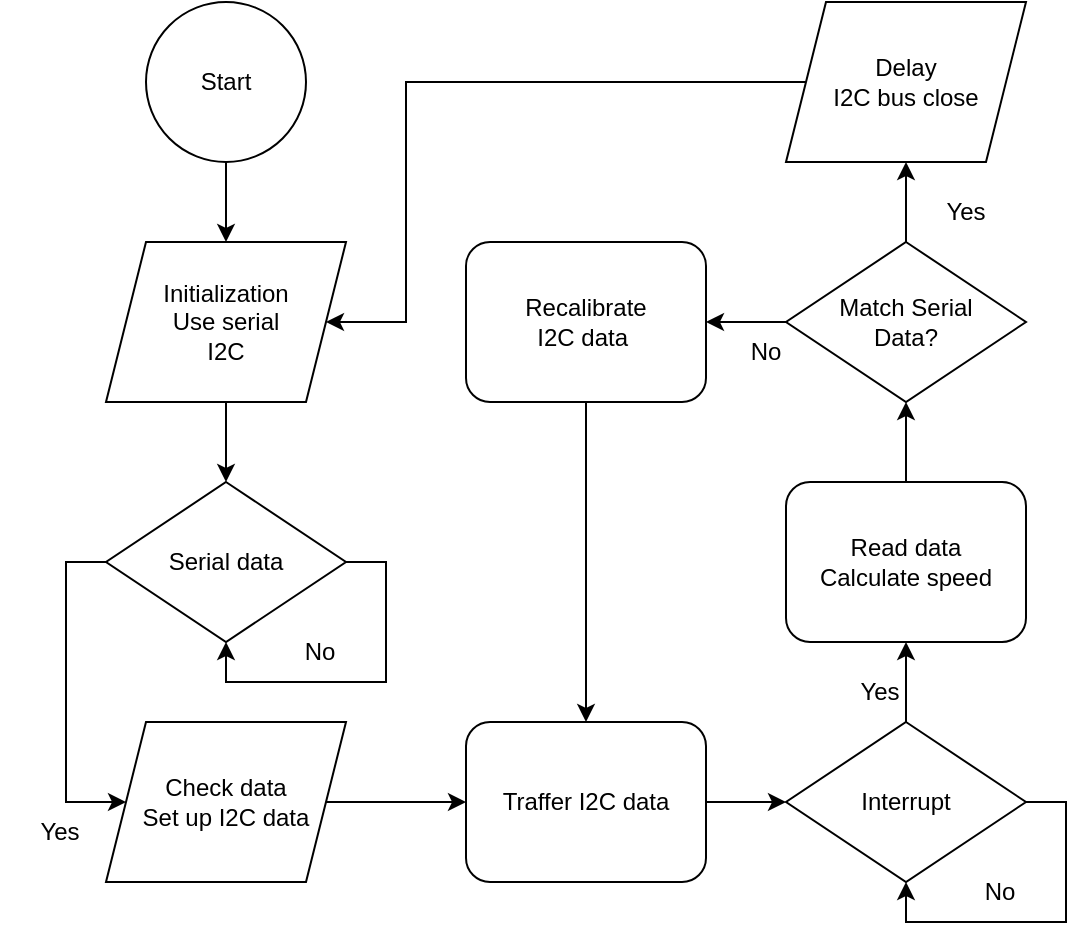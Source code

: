 <mxfile version="25.0.3">
  <diagram id="C5RBs43oDa-KdzZeNtuy" name="Page-1">
    <mxGraphModel dx="880" dy="434" grid="1" gridSize="10" guides="1" tooltips="1" connect="1" arrows="1" fold="1" page="1" pageScale="1" pageWidth="827" pageHeight="1169" math="0" shadow="0">
      <root>
        <mxCell id="WIyWlLk6GJQsqaUBKTNV-0" />
        <mxCell id="WIyWlLk6GJQsqaUBKTNV-1" parent="WIyWlLk6GJQsqaUBKTNV-0" />
        <mxCell id="FH6qivDyfMdN8UB7JAMf-0" value="Start" style="ellipse;whiteSpace=wrap;html=1;" parent="WIyWlLk6GJQsqaUBKTNV-1" vertex="1">
          <mxGeometry x="213" y="160" width="80" height="80" as="geometry" />
        </mxCell>
        <mxCell id="FH6qivDyfMdN8UB7JAMf-11" style="edgeStyle=orthogonalEdgeStyle;rounded=0;orthogonalLoop=1;jettySize=auto;html=1;exitX=0.5;exitY=1;exitDx=0;exitDy=0;entryX=0.5;entryY=0;entryDx=0;entryDy=0;" parent="WIyWlLk6GJQsqaUBKTNV-1" source="FH6qivDyfMdN8UB7JAMf-1" target="FH6qivDyfMdN8UB7JAMf-2" edge="1">
          <mxGeometry relative="1" as="geometry" />
        </mxCell>
        <mxCell id="FH6qivDyfMdN8UB7JAMf-1" value="Initialization&lt;div&gt;Use serial&lt;/div&gt;&lt;div&gt;I2C&lt;/div&gt;" style="shape=parallelogram;perimeter=parallelogramPerimeter;whiteSpace=wrap;html=1;fixedSize=1;" parent="WIyWlLk6GJQsqaUBKTNV-1" vertex="1">
          <mxGeometry x="193" y="280" width="120" height="80" as="geometry" />
        </mxCell>
        <mxCell id="FH6qivDyfMdN8UB7JAMf-12" style="edgeStyle=orthogonalEdgeStyle;rounded=0;orthogonalLoop=1;jettySize=auto;html=1;exitX=0;exitY=0.5;exitDx=0;exitDy=0;entryX=0;entryY=0.5;entryDx=0;entryDy=0;" parent="WIyWlLk6GJQsqaUBKTNV-1" source="FH6qivDyfMdN8UB7JAMf-2" target="FH6qivDyfMdN8UB7JAMf-3" edge="1">
          <mxGeometry relative="1" as="geometry">
            <mxPoint x="173" y="560" as="targetPoint" />
            <Array as="points">
              <mxPoint x="173" y="440" />
              <mxPoint x="173" y="560" />
            </Array>
          </mxGeometry>
        </mxCell>
        <mxCell id="FH6qivDyfMdN8UB7JAMf-16" style="edgeStyle=orthogonalEdgeStyle;rounded=0;orthogonalLoop=1;jettySize=auto;html=1;exitX=1;exitY=0.5;exitDx=0;exitDy=0;" parent="WIyWlLk6GJQsqaUBKTNV-1" source="FH6qivDyfMdN8UB7JAMf-2" target="FH6qivDyfMdN8UB7JAMf-2" edge="1">
          <mxGeometry relative="1" as="geometry">
            <mxPoint x="333" y="480" as="targetPoint" />
          </mxGeometry>
        </mxCell>
        <mxCell id="FH6qivDyfMdN8UB7JAMf-2" value="Serial data" style="rhombus;whiteSpace=wrap;html=1;" parent="WIyWlLk6GJQsqaUBKTNV-1" vertex="1">
          <mxGeometry x="193" y="400" width="120" height="80" as="geometry" />
        </mxCell>
        <mxCell id="FH6qivDyfMdN8UB7JAMf-13" style="edgeStyle=orthogonalEdgeStyle;rounded=0;orthogonalLoop=1;jettySize=auto;html=1;exitX=1;exitY=0.5;exitDx=0;exitDy=0;entryX=0;entryY=0.5;entryDx=0;entryDy=0;" parent="WIyWlLk6GJQsqaUBKTNV-1" source="FH6qivDyfMdN8UB7JAMf-3" target="FH6qivDyfMdN8UB7JAMf-4" edge="1">
          <mxGeometry relative="1" as="geometry" />
        </mxCell>
        <mxCell id="FH6qivDyfMdN8UB7JAMf-3" value="Check data&lt;div&gt;Set up I2C data&lt;/div&gt;" style="shape=parallelogram;perimeter=parallelogramPerimeter;whiteSpace=wrap;html=1;fixedSize=1;" parent="WIyWlLk6GJQsqaUBKTNV-1" vertex="1">
          <mxGeometry x="193" y="520" width="120" height="80" as="geometry" />
        </mxCell>
        <mxCell id="FH6qivDyfMdN8UB7JAMf-14" style="edgeStyle=orthogonalEdgeStyle;rounded=0;orthogonalLoop=1;jettySize=auto;html=1;exitX=1;exitY=0.5;exitDx=0;exitDy=0;entryX=0;entryY=0.5;entryDx=0;entryDy=0;" parent="WIyWlLk6GJQsqaUBKTNV-1" source="FH6qivDyfMdN8UB7JAMf-4" target="FH6qivDyfMdN8UB7JAMf-5" edge="1">
          <mxGeometry relative="1" as="geometry" />
        </mxCell>
        <mxCell id="FH6qivDyfMdN8UB7JAMf-4" value="Traffer I2C data" style="rounded=1;whiteSpace=wrap;html=1;" parent="WIyWlLk6GJQsqaUBKTNV-1" vertex="1">
          <mxGeometry x="373" y="520" width="120" height="80" as="geometry" />
        </mxCell>
        <mxCell id="FH6qivDyfMdN8UB7JAMf-19" style="edgeStyle=orthogonalEdgeStyle;rounded=0;orthogonalLoop=1;jettySize=auto;html=1;exitX=0.5;exitY=0;exitDx=0;exitDy=0;entryX=0.5;entryY=1;entryDx=0;entryDy=0;" parent="WIyWlLk6GJQsqaUBKTNV-1" source="FH6qivDyfMdN8UB7JAMf-5" target="FH6qivDyfMdN8UB7JAMf-6" edge="1">
          <mxGeometry relative="1" as="geometry" />
        </mxCell>
        <mxCell id="FH6qivDyfMdN8UB7JAMf-5" value="Interrupt" style="rhombus;whiteSpace=wrap;html=1;" parent="WIyWlLk6GJQsqaUBKTNV-1" vertex="1">
          <mxGeometry x="533" y="520" width="120" height="80" as="geometry" />
        </mxCell>
        <mxCell id="FH6qivDyfMdN8UB7JAMf-18" style="edgeStyle=orthogonalEdgeStyle;rounded=0;orthogonalLoop=1;jettySize=auto;html=1;exitX=0.5;exitY=0;exitDx=0;exitDy=0;entryX=0.5;entryY=1;entryDx=0;entryDy=0;" parent="WIyWlLk6GJQsqaUBKTNV-1" source="FH6qivDyfMdN8UB7JAMf-6" target="FH6qivDyfMdN8UB7JAMf-8" edge="1">
          <mxGeometry relative="1" as="geometry" />
        </mxCell>
        <mxCell id="FH6qivDyfMdN8UB7JAMf-6" value="Read data&lt;div&gt;Calculate speed&lt;/div&gt;" style="rounded=1;whiteSpace=wrap;html=1;" parent="WIyWlLk6GJQsqaUBKTNV-1" vertex="1">
          <mxGeometry x="533" y="400" width="120" height="80" as="geometry" />
        </mxCell>
        <mxCell id="FH6qivDyfMdN8UB7JAMf-17" style="edgeStyle=orthogonalEdgeStyle;rounded=0;orthogonalLoop=1;jettySize=auto;html=1;exitX=0;exitY=0.5;exitDx=0;exitDy=0;" parent="WIyWlLk6GJQsqaUBKTNV-1" source="FH6qivDyfMdN8UB7JAMf-8" target="FH6qivDyfMdN8UB7JAMf-9" edge="1">
          <mxGeometry relative="1" as="geometry" />
        </mxCell>
        <mxCell id="FH6qivDyfMdN8UB7JAMf-21" style="edgeStyle=orthogonalEdgeStyle;rounded=0;orthogonalLoop=1;jettySize=auto;html=1;exitX=0.5;exitY=0;exitDx=0;exitDy=0;entryX=0.5;entryY=1;entryDx=0;entryDy=0;" parent="WIyWlLk6GJQsqaUBKTNV-1" source="FH6qivDyfMdN8UB7JAMf-8" target="FH6qivDyfMdN8UB7JAMf-20" edge="1">
          <mxGeometry relative="1" as="geometry" />
        </mxCell>
        <mxCell id="FH6qivDyfMdN8UB7JAMf-8" value="Match Serial&lt;div&gt;Data?&lt;/div&gt;" style="rhombus;whiteSpace=wrap;html=1;" parent="WIyWlLk6GJQsqaUBKTNV-1" vertex="1">
          <mxGeometry x="533" y="280" width="120" height="80" as="geometry" />
        </mxCell>
        <mxCell id="FH6qivDyfMdN8UB7JAMf-9" value="Recalibrate&lt;div&gt;I2C data&amp;nbsp;&lt;/div&gt;" style="rounded=1;whiteSpace=wrap;html=1;" parent="WIyWlLk6GJQsqaUBKTNV-1" vertex="1">
          <mxGeometry x="373" y="280" width="120" height="80" as="geometry" />
        </mxCell>
        <mxCell id="FH6qivDyfMdN8UB7JAMf-10" value="" style="endArrow=classic;html=1;rounded=0;exitX=0.5;exitY=1;exitDx=0;exitDy=0;entryX=0.5;entryY=0;entryDx=0;entryDy=0;" parent="WIyWlLk6GJQsqaUBKTNV-1" source="FH6qivDyfMdN8UB7JAMf-0" target="FH6qivDyfMdN8UB7JAMf-1" edge="1">
          <mxGeometry width="50" height="50" relative="1" as="geometry">
            <mxPoint x="373" y="420" as="sourcePoint" />
            <mxPoint x="423" y="370" as="targetPoint" />
          </mxGeometry>
        </mxCell>
        <mxCell id="FH6qivDyfMdN8UB7JAMf-22" style="edgeStyle=orthogonalEdgeStyle;rounded=0;orthogonalLoop=1;jettySize=auto;html=1;exitX=0;exitY=0.5;exitDx=0;exitDy=0;entryX=1;entryY=0.5;entryDx=0;entryDy=0;" parent="WIyWlLk6GJQsqaUBKTNV-1" source="FH6qivDyfMdN8UB7JAMf-20" target="FH6qivDyfMdN8UB7JAMf-1" edge="1">
          <mxGeometry relative="1" as="geometry">
            <mxPoint x="333" y="330" as="targetPoint" />
            <Array as="points">
              <mxPoint x="343" y="200" />
              <mxPoint x="343" y="320" />
            </Array>
          </mxGeometry>
        </mxCell>
        <mxCell id="FH6qivDyfMdN8UB7JAMf-20" value="Delay&lt;div&gt;I2C bus close&lt;/div&gt;" style="shape=parallelogram;perimeter=parallelogramPerimeter;whiteSpace=wrap;html=1;fixedSize=1;" parent="WIyWlLk6GJQsqaUBKTNV-1" vertex="1">
          <mxGeometry x="533" y="160" width="120" height="80" as="geometry" />
        </mxCell>
        <mxCell id="FH6qivDyfMdN8UB7JAMf-23" value="" style="endArrow=classic;html=1;rounded=0;entryX=0.5;entryY=0;entryDx=0;entryDy=0;exitX=0.5;exitY=1;exitDx=0;exitDy=0;" parent="WIyWlLk6GJQsqaUBKTNV-1" source="FH6qivDyfMdN8UB7JAMf-9" target="FH6qivDyfMdN8UB7JAMf-4" edge="1">
          <mxGeometry width="50" height="50" relative="1" as="geometry">
            <mxPoint x="423" y="430" as="sourcePoint" />
            <mxPoint x="473" y="360" as="targetPoint" />
          </mxGeometry>
        </mxCell>
        <mxCell id="MzS--jvQfeMBCeaEQOcG-0" value="No" style="text;html=1;align=center;verticalAlign=middle;whiteSpace=wrap;rounded=0;" vertex="1" parent="WIyWlLk6GJQsqaUBKTNV-1">
          <mxGeometry x="270" y="470" width="60" height="30" as="geometry" />
        </mxCell>
        <mxCell id="MzS--jvQfeMBCeaEQOcG-1" style="edgeStyle=orthogonalEdgeStyle;rounded=0;orthogonalLoop=1;jettySize=auto;html=1;exitX=1;exitY=0.5;exitDx=0;exitDy=0;entryX=0.5;entryY=1;entryDx=0;entryDy=0;" edge="1" parent="WIyWlLk6GJQsqaUBKTNV-1" source="FH6qivDyfMdN8UB7JAMf-5" target="FH6qivDyfMdN8UB7JAMf-5">
          <mxGeometry relative="1" as="geometry" />
        </mxCell>
        <mxCell id="MzS--jvQfeMBCeaEQOcG-2" value="No" style="text;html=1;align=center;verticalAlign=middle;whiteSpace=wrap;rounded=0;" vertex="1" parent="WIyWlLk6GJQsqaUBKTNV-1">
          <mxGeometry x="610" y="590" width="60" height="30" as="geometry" />
        </mxCell>
        <mxCell id="MzS--jvQfeMBCeaEQOcG-3" value="Yes" style="text;html=1;align=center;verticalAlign=middle;whiteSpace=wrap;rounded=0;rotation=0;" vertex="1" parent="WIyWlLk6GJQsqaUBKTNV-1">
          <mxGeometry x="140" y="560" width="60" height="30" as="geometry" />
        </mxCell>
        <mxCell id="MzS--jvQfeMBCeaEQOcG-4" value="Yes" style="text;html=1;align=center;verticalAlign=middle;whiteSpace=wrap;rounded=0;rotation=0;" vertex="1" parent="WIyWlLk6GJQsqaUBKTNV-1">
          <mxGeometry x="550" y="490" width="60" height="30" as="geometry" />
        </mxCell>
        <mxCell id="MzS--jvQfeMBCeaEQOcG-5" value="Yes" style="text;html=1;align=center;verticalAlign=middle;whiteSpace=wrap;rounded=0;rotation=0;" vertex="1" parent="WIyWlLk6GJQsqaUBKTNV-1">
          <mxGeometry x="593" y="250" width="60" height="30" as="geometry" />
        </mxCell>
        <mxCell id="MzS--jvQfeMBCeaEQOcG-6" value="No" style="text;html=1;align=center;verticalAlign=middle;whiteSpace=wrap;rounded=0;" vertex="1" parent="WIyWlLk6GJQsqaUBKTNV-1">
          <mxGeometry x="493" y="320" width="60" height="30" as="geometry" />
        </mxCell>
      </root>
    </mxGraphModel>
  </diagram>
</mxfile>
